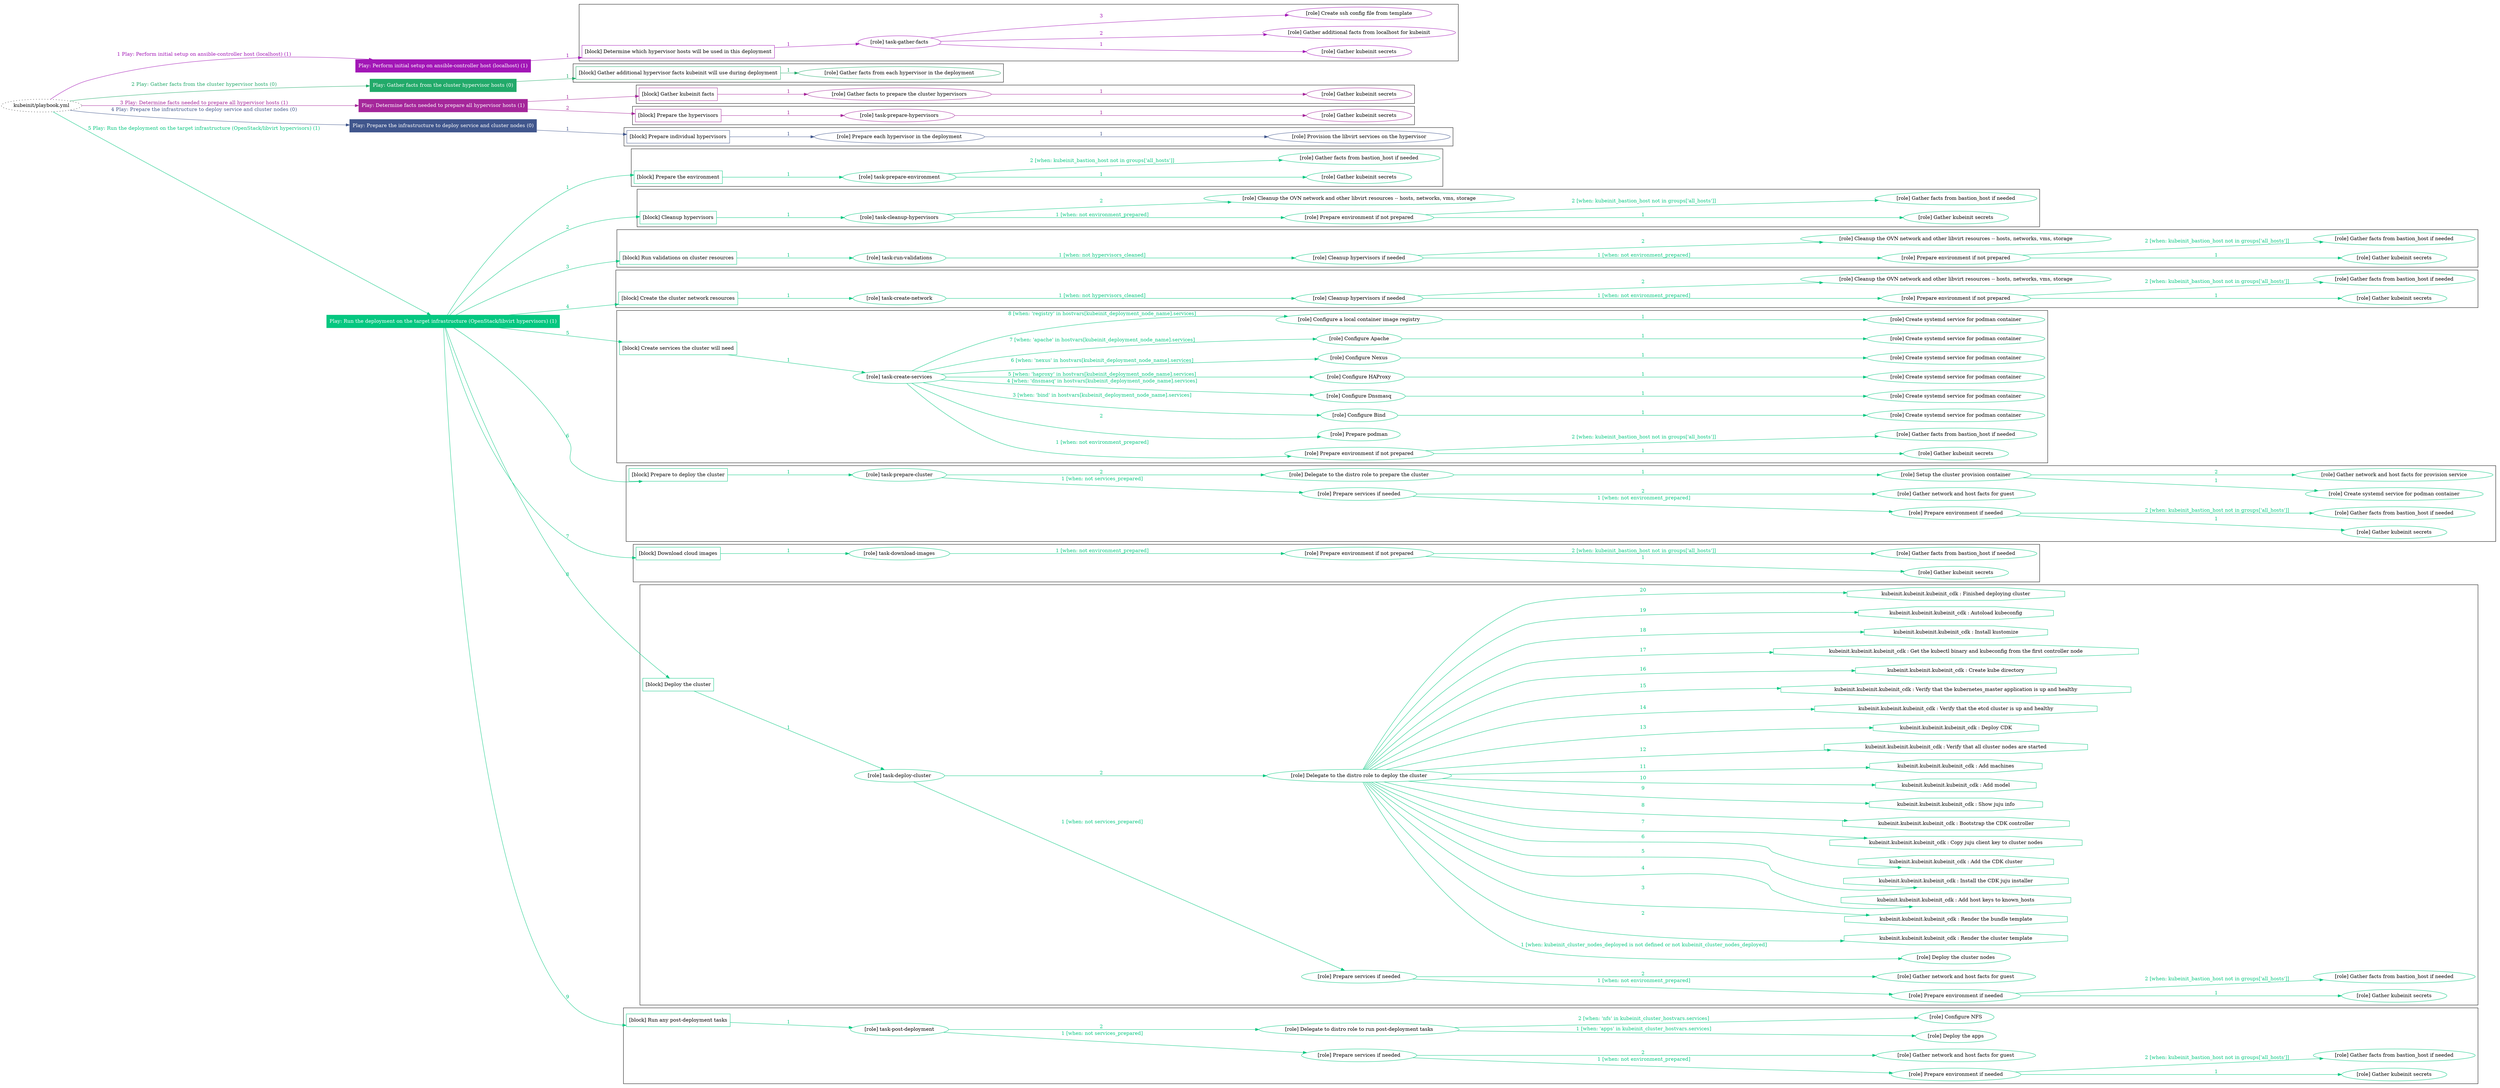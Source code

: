digraph {
	graph [concentrate=true ordering=in rankdir=LR ratio=fill]
	edge [esep=5 sep=10]
	"kubeinit/playbook.yml" [URL="/home/runner/work/kubeinit/kubeinit/kubeinit/playbook.yml" id=playbook_6422a309 style=dotted]
	"kubeinit/playbook.yml" -> play_a4734c89 [label="1 Play: Perform initial setup on ansible-controller host (localhost) (1)" color="#a216b6" fontcolor="#a216b6" id=edge_play_a4734c89 labeltooltip="1 Play: Perform initial setup on ansible-controller host (localhost) (1)" tooltip="1 Play: Perform initial setup on ansible-controller host (localhost) (1)"]
	subgraph "Play: Perform initial setup on ansible-controller host (localhost) (1)" {
		play_a4734c89 [label="Play: Perform initial setup on ansible-controller host (localhost) (1)" URL="/home/runner/work/kubeinit/kubeinit/kubeinit/playbook.yml" color="#a216b6" fontcolor="#ffffff" id=play_a4734c89 shape=box style=filled tooltip=localhost]
		play_a4734c89 -> block_a568eb43 [label=1 color="#a216b6" fontcolor="#a216b6" id=edge_block_a568eb43 labeltooltip=1 tooltip=1]
		subgraph cluster_block_a568eb43 {
			block_a568eb43 [label="[block] Determine which hypervisor hosts will be used in this deployment" URL="/home/runner/work/kubeinit/kubeinit/kubeinit/playbook.yml" color="#a216b6" id=block_a568eb43 labeltooltip="Determine which hypervisor hosts will be used in this deployment" shape=box tooltip="Determine which hypervisor hosts will be used in this deployment"]
			block_a568eb43 -> role_19b890b2 [label="1 " color="#a216b6" fontcolor="#a216b6" id=edge_role_19b890b2 labeltooltip="1 " tooltip="1 "]
			subgraph "task-gather-facts" {
				role_19b890b2 [label="[role] task-gather-facts" URL="/home/runner/work/kubeinit/kubeinit/kubeinit/playbook.yml" color="#a216b6" id=role_19b890b2 tooltip="task-gather-facts"]
				role_19b890b2 -> role_66abc475 [label="1 " color="#a216b6" fontcolor="#a216b6" id=edge_role_66abc475 labeltooltip="1 " tooltip="1 "]
				subgraph "Gather kubeinit secrets" {
					role_66abc475 [label="[role] Gather kubeinit secrets" URL="/home/runner/.ansible/collections/ansible_collections/kubeinit/kubeinit/roles/kubeinit_prepare/tasks/build_hypervisors_group.yml" color="#a216b6" id=role_66abc475 tooltip="Gather kubeinit secrets"]
				}
				role_19b890b2 -> role_34a5ba5a [label="2 " color="#a216b6" fontcolor="#a216b6" id=edge_role_34a5ba5a labeltooltip="2 " tooltip="2 "]
				subgraph "Gather additional facts from localhost for kubeinit" {
					role_34a5ba5a [label="[role] Gather additional facts from localhost for kubeinit" URL="/home/runner/.ansible/collections/ansible_collections/kubeinit/kubeinit/roles/kubeinit_prepare/tasks/build_hypervisors_group.yml" color="#a216b6" id=role_34a5ba5a tooltip="Gather additional facts from localhost for kubeinit"]
				}
				role_19b890b2 -> role_ece59032 [label="3 " color="#a216b6" fontcolor="#a216b6" id=edge_role_ece59032 labeltooltip="3 " tooltip="3 "]
				subgraph "Create ssh config file from template" {
					role_ece59032 [label="[role] Create ssh config file from template" URL="/home/runner/.ansible/collections/ansible_collections/kubeinit/kubeinit/roles/kubeinit_prepare/tasks/build_hypervisors_group.yml" color="#a216b6" id=role_ece59032 tooltip="Create ssh config file from template"]
				}
			}
		}
	}
	"kubeinit/playbook.yml" -> play_4deb93f6 [label="2 Play: Gather facts from the cluster hypervisor hosts (0)" color="#22aa6a" fontcolor="#22aa6a" id=edge_play_4deb93f6 labeltooltip="2 Play: Gather facts from the cluster hypervisor hosts (0)" tooltip="2 Play: Gather facts from the cluster hypervisor hosts (0)"]
	subgraph "Play: Gather facts from the cluster hypervisor hosts (0)" {
		play_4deb93f6 [label="Play: Gather facts from the cluster hypervisor hosts (0)" URL="/home/runner/work/kubeinit/kubeinit/kubeinit/playbook.yml" color="#22aa6a" fontcolor="#ffffff" id=play_4deb93f6 shape=box style=filled tooltip="Play: Gather facts from the cluster hypervisor hosts (0)"]
		play_4deb93f6 -> block_c2c1c9fe [label=1 color="#22aa6a" fontcolor="#22aa6a" id=edge_block_c2c1c9fe labeltooltip=1 tooltip=1]
		subgraph cluster_block_c2c1c9fe {
			block_c2c1c9fe [label="[block] Gather additional hypervisor facts kubeinit will use during deployment" URL="/home/runner/work/kubeinit/kubeinit/kubeinit/playbook.yml" color="#22aa6a" id=block_c2c1c9fe labeltooltip="Gather additional hypervisor facts kubeinit will use during deployment" shape=box tooltip="Gather additional hypervisor facts kubeinit will use during deployment"]
			block_c2c1c9fe -> role_921affae [label="1 " color="#22aa6a" fontcolor="#22aa6a" id=edge_role_921affae labeltooltip="1 " tooltip="1 "]
			subgraph "Gather facts from each hypervisor in the deployment" {
				role_921affae [label="[role] Gather facts from each hypervisor in the deployment" URL="/home/runner/work/kubeinit/kubeinit/kubeinit/playbook.yml" color="#22aa6a" id=role_921affae tooltip="Gather facts from each hypervisor in the deployment"]
			}
		}
	}
	"kubeinit/playbook.yml" -> play_55e03359 [label="3 Play: Determine facts needed to prepare all hypervisor hosts (1)" color="#a5279a" fontcolor="#a5279a" id=edge_play_55e03359 labeltooltip="3 Play: Determine facts needed to prepare all hypervisor hosts (1)" tooltip="3 Play: Determine facts needed to prepare all hypervisor hosts (1)"]
	subgraph "Play: Determine facts needed to prepare all hypervisor hosts (1)" {
		play_55e03359 [label="Play: Determine facts needed to prepare all hypervisor hosts (1)" URL="/home/runner/work/kubeinit/kubeinit/kubeinit/playbook.yml" color="#a5279a" fontcolor="#ffffff" id=play_55e03359 shape=box style=filled tooltip=localhost]
		play_55e03359 -> block_1b0beaa9 [label=1 color="#a5279a" fontcolor="#a5279a" id=edge_block_1b0beaa9 labeltooltip=1 tooltip=1]
		subgraph cluster_block_1b0beaa9 {
			block_1b0beaa9 [label="[block] Gather kubeinit facts" URL="/home/runner/work/kubeinit/kubeinit/kubeinit/playbook.yml" color="#a5279a" id=block_1b0beaa9 labeltooltip="Gather kubeinit facts" shape=box tooltip="Gather kubeinit facts"]
			block_1b0beaa9 -> role_83112e90 [label="1 " color="#a5279a" fontcolor="#a5279a" id=edge_role_83112e90 labeltooltip="1 " tooltip="1 "]
			subgraph "Gather facts to prepare the cluster hypervisors" {
				role_83112e90 [label="[role] Gather facts to prepare the cluster hypervisors" URL="/home/runner/work/kubeinit/kubeinit/kubeinit/playbook.yml" color="#a5279a" id=role_83112e90 tooltip="Gather facts to prepare the cluster hypervisors"]
				role_83112e90 -> role_fa28913f [label="1 " color="#a5279a" fontcolor="#a5279a" id=edge_role_fa28913f labeltooltip="1 " tooltip="1 "]
				subgraph "Gather kubeinit secrets" {
					role_fa28913f [label="[role] Gather kubeinit secrets" URL="/home/runner/.ansible/collections/ansible_collections/kubeinit/kubeinit/roles/kubeinit_prepare/tasks/gather_kubeinit_facts.yml" color="#a5279a" id=role_fa28913f tooltip="Gather kubeinit secrets"]
				}
			}
		}
		play_55e03359 -> block_6f5b6375 [label=2 color="#a5279a" fontcolor="#a5279a" id=edge_block_6f5b6375 labeltooltip=2 tooltip=2]
		subgraph cluster_block_6f5b6375 {
			block_6f5b6375 [label="[block] Prepare the hypervisors" URL="/home/runner/work/kubeinit/kubeinit/kubeinit/playbook.yml" color="#a5279a" id=block_6f5b6375 labeltooltip="Prepare the hypervisors" shape=box tooltip="Prepare the hypervisors"]
			block_6f5b6375 -> role_4fb2f764 [label="1 " color="#a5279a" fontcolor="#a5279a" id=edge_role_4fb2f764 labeltooltip="1 " tooltip="1 "]
			subgraph "task-prepare-hypervisors" {
				role_4fb2f764 [label="[role] task-prepare-hypervisors" URL="/home/runner/work/kubeinit/kubeinit/kubeinit/playbook.yml" color="#a5279a" id=role_4fb2f764 tooltip="task-prepare-hypervisors"]
				role_4fb2f764 -> role_39064d6c [label="1 " color="#a5279a" fontcolor="#a5279a" id=edge_role_39064d6c labeltooltip="1 " tooltip="1 "]
				subgraph "Gather kubeinit secrets" {
					role_39064d6c [label="[role] Gather kubeinit secrets" URL="/home/runner/.ansible/collections/ansible_collections/kubeinit/kubeinit/roles/kubeinit_prepare/tasks/gather_kubeinit_facts.yml" color="#a5279a" id=role_39064d6c tooltip="Gather kubeinit secrets"]
				}
			}
		}
	}
	"kubeinit/playbook.yml" -> play_9b4dc1b6 [label="4 Play: Prepare the infrastructure to deploy service and cluster nodes (0)" color="#40568c" fontcolor="#40568c" id=edge_play_9b4dc1b6 labeltooltip="4 Play: Prepare the infrastructure to deploy service and cluster nodes (0)" tooltip="4 Play: Prepare the infrastructure to deploy service and cluster nodes (0)"]
	subgraph "Play: Prepare the infrastructure to deploy service and cluster nodes (0)" {
		play_9b4dc1b6 [label="Play: Prepare the infrastructure to deploy service and cluster nodes (0)" URL="/home/runner/work/kubeinit/kubeinit/kubeinit/playbook.yml" color="#40568c" fontcolor="#ffffff" id=play_9b4dc1b6 shape=box style=filled tooltip="Play: Prepare the infrastructure to deploy service and cluster nodes (0)"]
		play_9b4dc1b6 -> block_79ad442b [label=1 color="#40568c" fontcolor="#40568c" id=edge_block_79ad442b labeltooltip=1 tooltip=1]
		subgraph cluster_block_79ad442b {
			block_79ad442b [label="[block] Prepare individual hypervisors" URL="/home/runner/work/kubeinit/kubeinit/kubeinit/playbook.yml" color="#40568c" id=block_79ad442b labeltooltip="Prepare individual hypervisors" shape=box tooltip="Prepare individual hypervisors"]
			block_79ad442b -> role_9b35a2fd [label="1 " color="#40568c" fontcolor="#40568c" id=edge_role_9b35a2fd labeltooltip="1 " tooltip="1 "]
			subgraph "Prepare each hypervisor in the deployment" {
				role_9b35a2fd [label="[role] Prepare each hypervisor in the deployment" URL="/home/runner/work/kubeinit/kubeinit/kubeinit/playbook.yml" color="#40568c" id=role_9b35a2fd tooltip="Prepare each hypervisor in the deployment"]
				role_9b35a2fd -> role_45e2b2ec [label="1 " color="#40568c" fontcolor="#40568c" id=edge_role_45e2b2ec labeltooltip="1 " tooltip="1 "]
				subgraph "Provision the libvirt services on the hypervisor" {
					role_45e2b2ec [label="[role] Provision the libvirt services on the hypervisor" URL="/home/runner/.ansible/collections/ansible_collections/kubeinit/kubeinit/roles/kubeinit_prepare/tasks/prepare_hypervisor.yml" color="#40568c" id=role_45e2b2ec tooltip="Provision the libvirt services on the hypervisor"]
				}
			}
		}
	}
	"kubeinit/playbook.yml" -> play_c9e02c96 [label="5 Play: Run the deployment on the target infrastructure (OpenStack/libvirt hypervisors) (1)" color="#05c780" fontcolor="#05c780" id=edge_play_c9e02c96 labeltooltip="5 Play: Run the deployment on the target infrastructure (OpenStack/libvirt hypervisors) (1)" tooltip="5 Play: Run the deployment on the target infrastructure (OpenStack/libvirt hypervisors) (1)"]
	subgraph "Play: Run the deployment on the target infrastructure (OpenStack/libvirt hypervisors) (1)" {
		play_c9e02c96 [label="Play: Run the deployment on the target infrastructure (OpenStack/libvirt hypervisors) (1)" URL="/home/runner/work/kubeinit/kubeinit/kubeinit/playbook.yml" color="#05c780" fontcolor="#ffffff" id=play_c9e02c96 shape=box style=filled tooltip=localhost]
		play_c9e02c96 -> block_5a2edc7f [label=1 color="#05c780" fontcolor="#05c780" id=edge_block_5a2edc7f labeltooltip=1 tooltip=1]
		subgraph cluster_block_5a2edc7f {
			block_5a2edc7f [label="[block] Prepare the environment" URL="/home/runner/work/kubeinit/kubeinit/kubeinit/playbook.yml" color="#05c780" id=block_5a2edc7f labeltooltip="Prepare the environment" shape=box tooltip="Prepare the environment"]
			block_5a2edc7f -> role_27bae2f3 [label="1 " color="#05c780" fontcolor="#05c780" id=edge_role_27bae2f3 labeltooltip="1 " tooltip="1 "]
			subgraph "task-prepare-environment" {
				role_27bae2f3 [label="[role] task-prepare-environment" URL="/home/runner/work/kubeinit/kubeinit/kubeinit/playbook.yml" color="#05c780" id=role_27bae2f3 tooltip="task-prepare-environment"]
				role_27bae2f3 -> role_45494c35 [label="1 " color="#05c780" fontcolor="#05c780" id=edge_role_45494c35 labeltooltip="1 " tooltip="1 "]
				subgraph "Gather kubeinit secrets" {
					role_45494c35 [label="[role] Gather kubeinit secrets" URL="/home/runner/.ansible/collections/ansible_collections/kubeinit/kubeinit/roles/kubeinit_prepare/tasks/gather_kubeinit_facts.yml" color="#05c780" id=role_45494c35 tooltip="Gather kubeinit secrets"]
				}
				role_27bae2f3 -> role_b6c950c9 [label="2 [when: kubeinit_bastion_host not in groups['all_hosts']]" color="#05c780" fontcolor="#05c780" id=edge_role_b6c950c9 labeltooltip="2 [when: kubeinit_bastion_host not in groups['all_hosts']]" tooltip="2 [when: kubeinit_bastion_host not in groups['all_hosts']]"]
				subgraph "Gather facts from bastion_host if needed" {
					role_b6c950c9 [label="[role] Gather facts from bastion_host if needed" URL="/home/runner/.ansible/collections/ansible_collections/kubeinit/kubeinit/roles/kubeinit_prepare/tasks/main.yml" color="#05c780" id=role_b6c950c9 tooltip="Gather facts from bastion_host if needed"]
				}
			}
		}
		play_c9e02c96 -> block_28a598de [label=2 color="#05c780" fontcolor="#05c780" id=edge_block_28a598de labeltooltip=2 tooltip=2]
		subgraph cluster_block_28a598de {
			block_28a598de [label="[block] Cleanup hypervisors" URL="/home/runner/work/kubeinit/kubeinit/kubeinit/playbook.yml" color="#05c780" id=block_28a598de labeltooltip="Cleanup hypervisors" shape=box tooltip="Cleanup hypervisors"]
			block_28a598de -> role_2ea2a59f [label="1 " color="#05c780" fontcolor="#05c780" id=edge_role_2ea2a59f labeltooltip="1 " tooltip="1 "]
			subgraph "task-cleanup-hypervisors" {
				role_2ea2a59f [label="[role] task-cleanup-hypervisors" URL="/home/runner/work/kubeinit/kubeinit/kubeinit/playbook.yml" color="#05c780" id=role_2ea2a59f tooltip="task-cleanup-hypervisors"]
				role_2ea2a59f -> role_587367bf [label="1 [when: not environment_prepared]" color="#05c780" fontcolor="#05c780" id=edge_role_587367bf labeltooltip="1 [when: not environment_prepared]" tooltip="1 [when: not environment_prepared]"]
				subgraph "Prepare environment if not prepared" {
					role_587367bf [label="[role] Prepare environment if not prepared" URL="/home/runner/.ansible/collections/ansible_collections/kubeinit/kubeinit/roles/kubeinit_libvirt/tasks/cleanup_hypervisors.yml" color="#05c780" id=role_587367bf tooltip="Prepare environment if not prepared"]
					role_587367bf -> role_84d88a67 [label="1 " color="#05c780" fontcolor="#05c780" id=edge_role_84d88a67 labeltooltip="1 " tooltip="1 "]
					subgraph "Gather kubeinit secrets" {
						role_84d88a67 [label="[role] Gather kubeinit secrets" URL="/home/runner/.ansible/collections/ansible_collections/kubeinit/kubeinit/roles/kubeinit_prepare/tasks/gather_kubeinit_facts.yml" color="#05c780" id=role_84d88a67 tooltip="Gather kubeinit secrets"]
					}
					role_587367bf -> role_ef99c1d9 [label="2 [when: kubeinit_bastion_host not in groups['all_hosts']]" color="#05c780" fontcolor="#05c780" id=edge_role_ef99c1d9 labeltooltip="2 [when: kubeinit_bastion_host not in groups['all_hosts']]" tooltip="2 [when: kubeinit_bastion_host not in groups['all_hosts']]"]
					subgraph "Gather facts from bastion_host if needed" {
						role_ef99c1d9 [label="[role] Gather facts from bastion_host if needed" URL="/home/runner/.ansible/collections/ansible_collections/kubeinit/kubeinit/roles/kubeinit_prepare/tasks/main.yml" color="#05c780" id=role_ef99c1d9 tooltip="Gather facts from bastion_host if needed"]
					}
				}
				role_2ea2a59f -> role_4ef9bc31 [label="2 " color="#05c780" fontcolor="#05c780" id=edge_role_4ef9bc31 labeltooltip="2 " tooltip="2 "]
				subgraph "Cleanup the OVN network and other libvirt resources -- hosts, networks, vms, storage" {
					role_4ef9bc31 [label="[role] Cleanup the OVN network and other libvirt resources -- hosts, networks, vms, storage" URL="/home/runner/.ansible/collections/ansible_collections/kubeinit/kubeinit/roles/kubeinit_libvirt/tasks/cleanup_hypervisors.yml" color="#05c780" id=role_4ef9bc31 tooltip="Cleanup the OVN network and other libvirt resources -- hosts, networks, vms, storage"]
				}
			}
		}
		play_c9e02c96 -> block_56bb3372 [label=3 color="#05c780" fontcolor="#05c780" id=edge_block_56bb3372 labeltooltip=3 tooltip=3]
		subgraph cluster_block_56bb3372 {
			block_56bb3372 [label="[block] Run validations on cluster resources" URL="/home/runner/work/kubeinit/kubeinit/kubeinit/playbook.yml" color="#05c780" id=block_56bb3372 labeltooltip="Run validations on cluster resources" shape=box tooltip="Run validations on cluster resources"]
			block_56bb3372 -> role_6c1163dd [label="1 " color="#05c780" fontcolor="#05c780" id=edge_role_6c1163dd labeltooltip="1 " tooltip="1 "]
			subgraph "task-run-validations" {
				role_6c1163dd [label="[role] task-run-validations" URL="/home/runner/work/kubeinit/kubeinit/kubeinit/playbook.yml" color="#05c780" id=role_6c1163dd tooltip="task-run-validations"]
				role_6c1163dd -> role_69e55835 [label="1 [when: not hypervisors_cleaned]" color="#05c780" fontcolor="#05c780" id=edge_role_69e55835 labeltooltip="1 [when: not hypervisors_cleaned]" tooltip="1 [when: not hypervisors_cleaned]"]
				subgraph "Cleanup hypervisors if needed" {
					role_69e55835 [label="[role] Cleanup hypervisors if needed" URL="/home/runner/.ansible/collections/ansible_collections/kubeinit/kubeinit/roles/kubeinit_validations/tasks/main.yml" color="#05c780" id=role_69e55835 tooltip="Cleanup hypervisors if needed"]
					role_69e55835 -> role_b0cb66ed [label="1 [when: not environment_prepared]" color="#05c780" fontcolor="#05c780" id=edge_role_b0cb66ed labeltooltip="1 [when: not environment_prepared]" tooltip="1 [when: not environment_prepared]"]
					subgraph "Prepare environment if not prepared" {
						role_b0cb66ed [label="[role] Prepare environment if not prepared" URL="/home/runner/.ansible/collections/ansible_collections/kubeinit/kubeinit/roles/kubeinit_libvirt/tasks/cleanup_hypervisors.yml" color="#05c780" id=role_b0cb66ed tooltip="Prepare environment if not prepared"]
						role_b0cb66ed -> role_b032eb16 [label="1 " color="#05c780" fontcolor="#05c780" id=edge_role_b032eb16 labeltooltip="1 " tooltip="1 "]
						subgraph "Gather kubeinit secrets" {
							role_b032eb16 [label="[role] Gather kubeinit secrets" URL="/home/runner/.ansible/collections/ansible_collections/kubeinit/kubeinit/roles/kubeinit_prepare/tasks/gather_kubeinit_facts.yml" color="#05c780" id=role_b032eb16 tooltip="Gather kubeinit secrets"]
						}
						role_b0cb66ed -> role_5c7c0233 [label="2 [when: kubeinit_bastion_host not in groups['all_hosts']]" color="#05c780" fontcolor="#05c780" id=edge_role_5c7c0233 labeltooltip="2 [when: kubeinit_bastion_host not in groups['all_hosts']]" tooltip="2 [when: kubeinit_bastion_host not in groups['all_hosts']]"]
						subgraph "Gather facts from bastion_host if needed" {
							role_5c7c0233 [label="[role] Gather facts from bastion_host if needed" URL="/home/runner/.ansible/collections/ansible_collections/kubeinit/kubeinit/roles/kubeinit_prepare/tasks/main.yml" color="#05c780" id=role_5c7c0233 tooltip="Gather facts from bastion_host if needed"]
						}
					}
					role_69e55835 -> role_3c0ad40a [label="2 " color="#05c780" fontcolor="#05c780" id=edge_role_3c0ad40a labeltooltip="2 " tooltip="2 "]
					subgraph "Cleanup the OVN network and other libvirt resources -- hosts, networks, vms, storage" {
						role_3c0ad40a [label="[role] Cleanup the OVN network and other libvirt resources -- hosts, networks, vms, storage" URL="/home/runner/.ansible/collections/ansible_collections/kubeinit/kubeinit/roles/kubeinit_libvirt/tasks/cleanup_hypervisors.yml" color="#05c780" id=role_3c0ad40a tooltip="Cleanup the OVN network and other libvirt resources -- hosts, networks, vms, storage"]
					}
				}
			}
		}
		play_c9e02c96 -> block_e5499ee9 [label=4 color="#05c780" fontcolor="#05c780" id=edge_block_e5499ee9 labeltooltip=4 tooltip=4]
		subgraph cluster_block_e5499ee9 {
			block_e5499ee9 [label="[block] Create the cluster network resources" URL="/home/runner/work/kubeinit/kubeinit/kubeinit/playbook.yml" color="#05c780" id=block_e5499ee9 labeltooltip="Create the cluster network resources" shape=box tooltip="Create the cluster network resources"]
			block_e5499ee9 -> role_82e1b42d [label="1 " color="#05c780" fontcolor="#05c780" id=edge_role_82e1b42d labeltooltip="1 " tooltip="1 "]
			subgraph "task-create-network" {
				role_82e1b42d [label="[role] task-create-network" URL="/home/runner/work/kubeinit/kubeinit/kubeinit/playbook.yml" color="#05c780" id=role_82e1b42d tooltip="task-create-network"]
				role_82e1b42d -> role_b8254e28 [label="1 [when: not hypervisors_cleaned]" color="#05c780" fontcolor="#05c780" id=edge_role_b8254e28 labeltooltip="1 [when: not hypervisors_cleaned]" tooltip="1 [when: not hypervisors_cleaned]"]
				subgraph "Cleanup hypervisors if needed" {
					role_b8254e28 [label="[role] Cleanup hypervisors if needed" URL="/home/runner/.ansible/collections/ansible_collections/kubeinit/kubeinit/roles/kubeinit_libvirt/tasks/create_network.yml" color="#05c780" id=role_b8254e28 tooltip="Cleanup hypervisors if needed"]
					role_b8254e28 -> role_59e30b21 [label="1 [when: not environment_prepared]" color="#05c780" fontcolor="#05c780" id=edge_role_59e30b21 labeltooltip="1 [when: not environment_prepared]" tooltip="1 [when: not environment_prepared]"]
					subgraph "Prepare environment if not prepared" {
						role_59e30b21 [label="[role] Prepare environment if not prepared" URL="/home/runner/.ansible/collections/ansible_collections/kubeinit/kubeinit/roles/kubeinit_libvirt/tasks/cleanup_hypervisors.yml" color="#05c780" id=role_59e30b21 tooltip="Prepare environment if not prepared"]
						role_59e30b21 -> role_f1c7fd03 [label="1 " color="#05c780" fontcolor="#05c780" id=edge_role_f1c7fd03 labeltooltip="1 " tooltip="1 "]
						subgraph "Gather kubeinit secrets" {
							role_f1c7fd03 [label="[role] Gather kubeinit secrets" URL="/home/runner/.ansible/collections/ansible_collections/kubeinit/kubeinit/roles/kubeinit_prepare/tasks/gather_kubeinit_facts.yml" color="#05c780" id=role_f1c7fd03 tooltip="Gather kubeinit secrets"]
						}
						role_59e30b21 -> role_89c35733 [label="2 [when: kubeinit_bastion_host not in groups['all_hosts']]" color="#05c780" fontcolor="#05c780" id=edge_role_89c35733 labeltooltip="2 [when: kubeinit_bastion_host not in groups['all_hosts']]" tooltip="2 [when: kubeinit_bastion_host not in groups['all_hosts']]"]
						subgraph "Gather facts from bastion_host if needed" {
							role_89c35733 [label="[role] Gather facts from bastion_host if needed" URL="/home/runner/.ansible/collections/ansible_collections/kubeinit/kubeinit/roles/kubeinit_prepare/tasks/main.yml" color="#05c780" id=role_89c35733 tooltip="Gather facts from bastion_host if needed"]
						}
					}
					role_b8254e28 -> role_39ca92b6 [label="2 " color="#05c780" fontcolor="#05c780" id=edge_role_39ca92b6 labeltooltip="2 " tooltip="2 "]
					subgraph "Cleanup the OVN network and other libvirt resources -- hosts, networks, vms, storage" {
						role_39ca92b6 [label="[role] Cleanup the OVN network and other libvirt resources -- hosts, networks, vms, storage" URL="/home/runner/.ansible/collections/ansible_collections/kubeinit/kubeinit/roles/kubeinit_libvirt/tasks/cleanup_hypervisors.yml" color="#05c780" id=role_39ca92b6 tooltip="Cleanup the OVN network and other libvirt resources -- hosts, networks, vms, storage"]
					}
				}
			}
		}
		play_c9e02c96 -> block_2bbfb62e [label=5 color="#05c780" fontcolor="#05c780" id=edge_block_2bbfb62e labeltooltip=5 tooltip=5]
		subgraph cluster_block_2bbfb62e {
			block_2bbfb62e [label="[block] Create services the cluster will need" URL="/home/runner/work/kubeinit/kubeinit/kubeinit/playbook.yml" color="#05c780" id=block_2bbfb62e labeltooltip="Create services the cluster will need" shape=box tooltip="Create services the cluster will need"]
			block_2bbfb62e -> role_3af511b6 [label="1 " color="#05c780" fontcolor="#05c780" id=edge_role_3af511b6 labeltooltip="1 " tooltip="1 "]
			subgraph "task-create-services" {
				role_3af511b6 [label="[role] task-create-services" URL="/home/runner/work/kubeinit/kubeinit/kubeinit/playbook.yml" color="#05c780" id=role_3af511b6 tooltip="task-create-services"]
				role_3af511b6 -> role_bd2f8630 [label="1 [when: not environment_prepared]" color="#05c780" fontcolor="#05c780" id=edge_role_bd2f8630 labeltooltip="1 [when: not environment_prepared]" tooltip="1 [when: not environment_prepared]"]
				subgraph "Prepare environment if not prepared" {
					role_bd2f8630 [label="[role] Prepare environment if not prepared" URL="/home/runner/.ansible/collections/ansible_collections/kubeinit/kubeinit/roles/kubeinit_services/tasks/main.yml" color="#05c780" id=role_bd2f8630 tooltip="Prepare environment if not prepared"]
					role_bd2f8630 -> role_e52eec3c [label="1 " color="#05c780" fontcolor="#05c780" id=edge_role_e52eec3c labeltooltip="1 " tooltip="1 "]
					subgraph "Gather kubeinit secrets" {
						role_e52eec3c [label="[role] Gather kubeinit secrets" URL="/home/runner/.ansible/collections/ansible_collections/kubeinit/kubeinit/roles/kubeinit_prepare/tasks/gather_kubeinit_facts.yml" color="#05c780" id=role_e52eec3c tooltip="Gather kubeinit secrets"]
					}
					role_bd2f8630 -> role_846a55ce [label="2 [when: kubeinit_bastion_host not in groups['all_hosts']]" color="#05c780" fontcolor="#05c780" id=edge_role_846a55ce labeltooltip="2 [when: kubeinit_bastion_host not in groups['all_hosts']]" tooltip="2 [when: kubeinit_bastion_host not in groups['all_hosts']]"]
					subgraph "Gather facts from bastion_host if needed" {
						role_846a55ce [label="[role] Gather facts from bastion_host if needed" URL="/home/runner/.ansible/collections/ansible_collections/kubeinit/kubeinit/roles/kubeinit_prepare/tasks/main.yml" color="#05c780" id=role_846a55ce tooltip="Gather facts from bastion_host if needed"]
					}
				}
				role_3af511b6 -> role_009d37f4 [label="2 " color="#05c780" fontcolor="#05c780" id=edge_role_009d37f4 labeltooltip="2 " tooltip="2 "]
				subgraph "Prepare podman" {
					role_009d37f4 [label="[role] Prepare podman" URL="/home/runner/.ansible/collections/ansible_collections/kubeinit/kubeinit/roles/kubeinit_services/tasks/00_create_service_pod.yml" color="#05c780" id=role_009d37f4 tooltip="Prepare podman"]
				}
				role_3af511b6 -> role_e21d537f [label="3 [when: 'bind' in hostvars[kubeinit_deployment_node_name].services]" color="#05c780" fontcolor="#05c780" id=edge_role_e21d537f labeltooltip="3 [when: 'bind' in hostvars[kubeinit_deployment_node_name].services]" tooltip="3 [when: 'bind' in hostvars[kubeinit_deployment_node_name].services]"]
				subgraph "Configure Bind" {
					role_e21d537f [label="[role] Configure Bind" URL="/home/runner/.ansible/collections/ansible_collections/kubeinit/kubeinit/roles/kubeinit_services/tasks/start_services_containers.yml" color="#05c780" id=role_e21d537f tooltip="Configure Bind"]
					role_e21d537f -> role_7561c8bb [label="1 " color="#05c780" fontcolor="#05c780" id=edge_role_7561c8bb labeltooltip="1 " tooltip="1 "]
					subgraph "Create systemd service for podman container" {
						role_7561c8bb [label="[role] Create systemd service for podman container" URL="/home/runner/.ansible/collections/ansible_collections/kubeinit/kubeinit/roles/kubeinit_bind/tasks/main.yml" color="#05c780" id=role_7561c8bb tooltip="Create systemd service for podman container"]
					}
				}
				role_3af511b6 -> role_c1f6bace [label="4 [when: 'dnsmasq' in hostvars[kubeinit_deployment_node_name].services]" color="#05c780" fontcolor="#05c780" id=edge_role_c1f6bace labeltooltip="4 [when: 'dnsmasq' in hostvars[kubeinit_deployment_node_name].services]" tooltip="4 [when: 'dnsmasq' in hostvars[kubeinit_deployment_node_name].services]"]
				subgraph "Configure Dnsmasq" {
					role_c1f6bace [label="[role] Configure Dnsmasq" URL="/home/runner/.ansible/collections/ansible_collections/kubeinit/kubeinit/roles/kubeinit_services/tasks/start_services_containers.yml" color="#05c780" id=role_c1f6bace tooltip="Configure Dnsmasq"]
					role_c1f6bace -> role_4c10e28f [label="1 " color="#05c780" fontcolor="#05c780" id=edge_role_4c10e28f labeltooltip="1 " tooltip="1 "]
					subgraph "Create systemd service for podman container" {
						role_4c10e28f [label="[role] Create systemd service for podman container" URL="/home/runner/.ansible/collections/ansible_collections/kubeinit/kubeinit/roles/kubeinit_dnsmasq/tasks/main.yml" color="#05c780" id=role_4c10e28f tooltip="Create systemd service for podman container"]
					}
				}
				role_3af511b6 -> role_d50d78b8 [label="5 [when: 'haproxy' in hostvars[kubeinit_deployment_node_name].services]" color="#05c780" fontcolor="#05c780" id=edge_role_d50d78b8 labeltooltip="5 [when: 'haproxy' in hostvars[kubeinit_deployment_node_name].services]" tooltip="5 [when: 'haproxy' in hostvars[kubeinit_deployment_node_name].services]"]
				subgraph "Configure HAProxy" {
					role_d50d78b8 [label="[role] Configure HAProxy" URL="/home/runner/.ansible/collections/ansible_collections/kubeinit/kubeinit/roles/kubeinit_services/tasks/start_services_containers.yml" color="#05c780" id=role_d50d78b8 tooltip="Configure HAProxy"]
					role_d50d78b8 -> role_d50c47f9 [label="1 " color="#05c780" fontcolor="#05c780" id=edge_role_d50c47f9 labeltooltip="1 " tooltip="1 "]
					subgraph "Create systemd service for podman container" {
						role_d50c47f9 [label="[role] Create systemd service for podman container" URL="/home/runner/.ansible/collections/ansible_collections/kubeinit/kubeinit/roles/kubeinit_haproxy/tasks/main.yml" color="#05c780" id=role_d50c47f9 tooltip="Create systemd service for podman container"]
					}
				}
				role_3af511b6 -> role_379e7fc4 [label="6 [when: 'nexus' in hostvars[kubeinit_deployment_node_name].services]" color="#05c780" fontcolor="#05c780" id=edge_role_379e7fc4 labeltooltip="6 [when: 'nexus' in hostvars[kubeinit_deployment_node_name].services]" tooltip="6 [when: 'nexus' in hostvars[kubeinit_deployment_node_name].services]"]
				subgraph "Configure Nexus" {
					role_379e7fc4 [label="[role] Configure Nexus" URL="/home/runner/.ansible/collections/ansible_collections/kubeinit/kubeinit/roles/kubeinit_services/tasks/start_services_containers.yml" color="#05c780" id=role_379e7fc4 tooltip="Configure Nexus"]
					role_379e7fc4 -> role_e6f5bedc [label="1 " color="#05c780" fontcolor="#05c780" id=edge_role_e6f5bedc labeltooltip="1 " tooltip="1 "]
					subgraph "Create systemd service for podman container" {
						role_e6f5bedc [label="[role] Create systemd service for podman container" URL="/home/runner/.ansible/collections/ansible_collections/kubeinit/kubeinit/roles/kubeinit_nexus/tasks/main.yml" color="#05c780" id=role_e6f5bedc tooltip="Create systemd service for podman container"]
					}
				}
				role_3af511b6 -> role_d426c9f8 [label="7 [when: 'apache' in hostvars[kubeinit_deployment_node_name].services]" color="#05c780" fontcolor="#05c780" id=edge_role_d426c9f8 labeltooltip="7 [when: 'apache' in hostvars[kubeinit_deployment_node_name].services]" tooltip="7 [when: 'apache' in hostvars[kubeinit_deployment_node_name].services]"]
				subgraph "Configure Apache" {
					role_d426c9f8 [label="[role] Configure Apache" URL="/home/runner/.ansible/collections/ansible_collections/kubeinit/kubeinit/roles/kubeinit_services/tasks/start_services_containers.yml" color="#05c780" id=role_d426c9f8 tooltip="Configure Apache"]
					role_d426c9f8 -> role_fadc5fed [label="1 " color="#05c780" fontcolor="#05c780" id=edge_role_fadc5fed labeltooltip="1 " tooltip="1 "]
					subgraph "Create systemd service for podman container" {
						role_fadc5fed [label="[role] Create systemd service for podman container" URL="/home/runner/.ansible/collections/ansible_collections/kubeinit/kubeinit/roles/kubeinit_apache/tasks/main.yml" color="#05c780" id=role_fadc5fed tooltip="Create systemd service for podman container"]
					}
				}
				role_3af511b6 -> role_b0c461cd [label="8 [when: 'registry' in hostvars[kubeinit_deployment_node_name].services]" color="#05c780" fontcolor="#05c780" id=edge_role_b0c461cd labeltooltip="8 [when: 'registry' in hostvars[kubeinit_deployment_node_name].services]" tooltip="8 [when: 'registry' in hostvars[kubeinit_deployment_node_name].services]"]
				subgraph "Configure a local container image registry" {
					role_b0c461cd [label="[role] Configure a local container image registry" URL="/home/runner/.ansible/collections/ansible_collections/kubeinit/kubeinit/roles/kubeinit_services/tasks/start_services_containers.yml" color="#05c780" id=role_b0c461cd tooltip="Configure a local container image registry"]
					role_b0c461cd -> role_883f46da [label="1 " color="#05c780" fontcolor="#05c780" id=edge_role_883f46da labeltooltip="1 " tooltip="1 "]
					subgraph "Create systemd service for podman container" {
						role_883f46da [label="[role] Create systemd service for podman container" URL="/home/runner/.ansible/collections/ansible_collections/kubeinit/kubeinit/roles/kubeinit_registry/tasks/main.yml" color="#05c780" id=role_883f46da tooltip="Create systemd service for podman container"]
					}
				}
			}
		}
		play_c9e02c96 -> block_7b816cd3 [label=6 color="#05c780" fontcolor="#05c780" id=edge_block_7b816cd3 labeltooltip=6 tooltip=6]
		subgraph cluster_block_7b816cd3 {
			block_7b816cd3 [label="[block] Prepare to deploy the cluster" URL="/home/runner/work/kubeinit/kubeinit/kubeinit/playbook.yml" color="#05c780" id=block_7b816cd3 labeltooltip="Prepare to deploy the cluster" shape=box tooltip="Prepare to deploy the cluster"]
			block_7b816cd3 -> role_f3adb222 [label="1 " color="#05c780" fontcolor="#05c780" id=edge_role_f3adb222 labeltooltip="1 " tooltip="1 "]
			subgraph "task-prepare-cluster" {
				role_f3adb222 [label="[role] task-prepare-cluster" URL="/home/runner/work/kubeinit/kubeinit/kubeinit/playbook.yml" color="#05c780" id=role_f3adb222 tooltip="task-prepare-cluster"]
				role_f3adb222 -> role_e3c08526 [label="1 [when: not services_prepared]" color="#05c780" fontcolor="#05c780" id=edge_role_e3c08526 labeltooltip="1 [when: not services_prepared]" tooltip="1 [when: not services_prepared]"]
				subgraph "Prepare services if needed" {
					role_e3c08526 [label="[role] Prepare services if needed" URL="/home/runner/.ansible/collections/ansible_collections/kubeinit/kubeinit/roles/kubeinit_prepare/tasks/prepare_cluster.yml" color="#05c780" id=role_e3c08526 tooltip="Prepare services if needed"]
					role_e3c08526 -> role_718535fd [label="1 [when: not environment_prepared]" color="#05c780" fontcolor="#05c780" id=edge_role_718535fd labeltooltip="1 [when: not environment_prepared]" tooltip="1 [when: not environment_prepared]"]
					subgraph "Prepare environment if needed" {
						role_718535fd [label="[role] Prepare environment if needed" URL="/home/runner/.ansible/collections/ansible_collections/kubeinit/kubeinit/roles/kubeinit_services/tasks/prepare_services.yml" color="#05c780" id=role_718535fd tooltip="Prepare environment if needed"]
						role_718535fd -> role_ed270376 [label="1 " color="#05c780" fontcolor="#05c780" id=edge_role_ed270376 labeltooltip="1 " tooltip="1 "]
						subgraph "Gather kubeinit secrets" {
							role_ed270376 [label="[role] Gather kubeinit secrets" URL="/home/runner/.ansible/collections/ansible_collections/kubeinit/kubeinit/roles/kubeinit_prepare/tasks/gather_kubeinit_facts.yml" color="#05c780" id=role_ed270376 tooltip="Gather kubeinit secrets"]
						}
						role_718535fd -> role_e2091128 [label="2 [when: kubeinit_bastion_host not in groups['all_hosts']]" color="#05c780" fontcolor="#05c780" id=edge_role_e2091128 labeltooltip="2 [when: kubeinit_bastion_host not in groups['all_hosts']]" tooltip="2 [when: kubeinit_bastion_host not in groups['all_hosts']]"]
						subgraph "Gather facts from bastion_host if needed" {
							role_e2091128 [label="[role] Gather facts from bastion_host if needed" URL="/home/runner/.ansible/collections/ansible_collections/kubeinit/kubeinit/roles/kubeinit_prepare/tasks/main.yml" color="#05c780" id=role_e2091128 tooltip="Gather facts from bastion_host if needed"]
						}
					}
					role_e3c08526 -> role_0c7ff565 [label="2 " color="#05c780" fontcolor="#05c780" id=edge_role_0c7ff565 labeltooltip="2 " tooltip="2 "]
					subgraph "Gather network and host facts for guest" {
						role_0c7ff565 [label="[role] Gather network and host facts for guest" URL="/home/runner/.ansible/collections/ansible_collections/kubeinit/kubeinit/roles/kubeinit_services/tasks/prepare_services.yml" color="#05c780" id=role_0c7ff565 tooltip="Gather network and host facts for guest"]
					}
				}
				role_f3adb222 -> role_93bf838c [label="2 " color="#05c780" fontcolor="#05c780" id=edge_role_93bf838c labeltooltip="2 " tooltip="2 "]
				subgraph "Delegate to the distro role to prepare the cluster" {
					role_93bf838c [label="[role] Delegate to the distro role to prepare the cluster" URL="/home/runner/.ansible/collections/ansible_collections/kubeinit/kubeinit/roles/kubeinit_prepare/tasks/prepare_cluster.yml" color="#05c780" id=role_93bf838c tooltip="Delegate to the distro role to prepare the cluster"]
					role_93bf838c -> role_8cb6f63c [label="1 " color="#05c780" fontcolor="#05c780" id=edge_role_8cb6f63c labeltooltip="1 " tooltip="1 "]
					subgraph "Setup the cluster provision container" {
						role_8cb6f63c [label="[role] Setup the cluster provision container" URL="/home/runner/.ansible/collections/ansible_collections/kubeinit/kubeinit/roles/kubeinit_cdk/tasks/prepare_cluster.yml" color="#05c780" id=role_8cb6f63c tooltip="Setup the cluster provision container"]
						role_8cb6f63c -> role_8892513e [label="1 " color="#05c780" fontcolor="#05c780" id=edge_role_8892513e labeltooltip="1 " tooltip="1 "]
						subgraph "Create systemd service for podman container" {
							role_8892513e [label="[role] Create systemd service for podman container" URL="/home/runner/.ansible/collections/ansible_collections/kubeinit/kubeinit/roles/kubeinit_services/tasks/create_provision_container.yml" color="#05c780" id=role_8892513e tooltip="Create systemd service for podman container"]
						}
						role_8cb6f63c -> role_66f1ce7e [label="2 " color="#05c780" fontcolor="#05c780" id=edge_role_66f1ce7e labeltooltip="2 " tooltip="2 "]
						subgraph "Gather network and host facts for provision service" {
							role_66f1ce7e [label="[role] Gather network and host facts for provision service" URL="/home/runner/.ansible/collections/ansible_collections/kubeinit/kubeinit/roles/kubeinit_services/tasks/create_provision_container.yml" color="#05c780" id=role_66f1ce7e tooltip="Gather network and host facts for provision service"]
						}
					}
				}
			}
		}
		play_c9e02c96 -> block_e8ecb8db [label=7 color="#05c780" fontcolor="#05c780" id=edge_block_e8ecb8db labeltooltip=7 tooltip=7]
		subgraph cluster_block_e8ecb8db {
			block_e8ecb8db [label="[block] Download cloud images" URL="/home/runner/work/kubeinit/kubeinit/kubeinit/playbook.yml" color="#05c780" id=block_e8ecb8db labeltooltip="Download cloud images" shape=box tooltip="Download cloud images"]
			block_e8ecb8db -> role_731f10b1 [label="1 " color="#05c780" fontcolor="#05c780" id=edge_role_731f10b1 labeltooltip="1 " tooltip="1 "]
			subgraph "task-download-images" {
				role_731f10b1 [label="[role] task-download-images" URL="/home/runner/work/kubeinit/kubeinit/kubeinit/playbook.yml" color="#05c780" id=role_731f10b1 tooltip="task-download-images"]
				role_731f10b1 -> role_fb90b7f2 [label="1 [when: not environment_prepared]" color="#05c780" fontcolor="#05c780" id=edge_role_fb90b7f2 labeltooltip="1 [when: not environment_prepared]" tooltip="1 [when: not environment_prepared]"]
				subgraph "Prepare environment if not prepared" {
					role_fb90b7f2 [label="[role] Prepare environment if not prepared" URL="/home/runner/.ansible/collections/ansible_collections/kubeinit/kubeinit/roles/kubeinit_libvirt/tasks/download_cloud_images.yml" color="#05c780" id=role_fb90b7f2 tooltip="Prepare environment if not prepared"]
					role_fb90b7f2 -> role_5ced6b82 [label="1 " color="#05c780" fontcolor="#05c780" id=edge_role_5ced6b82 labeltooltip="1 " tooltip="1 "]
					subgraph "Gather kubeinit secrets" {
						role_5ced6b82 [label="[role] Gather kubeinit secrets" URL="/home/runner/.ansible/collections/ansible_collections/kubeinit/kubeinit/roles/kubeinit_prepare/tasks/gather_kubeinit_facts.yml" color="#05c780" id=role_5ced6b82 tooltip="Gather kubeinit secrets"]
					}
					role_fb90b7f2 -> role_9982e949 [label="2 [when: kubeinit_bastion_host not in groups['all_hosts']]" color="#05c780" fontcolor="#05c780" id=edge_role_9982e949 labeltooltip="2 [when: kubeinit_bastion_host not in groups['all_hosts']]" tooltip="2 [when: kubeinit_bastion_host not in groups['all_hosts']]"]
					subgraph "Gather facts from bastion_host if needed" {
						role_9982e949 [label="[role] Gather facts from bastion_host if needed" URL="/home/runner/.ansible/collections/ansible_collections/kubeinit/kubeinit/roles/kubeinit_prepare/tasks/main.yml" color="#05c780" id=role_9982e949 tooltip="Gather facts from bastion_host if needed"]
					}
				}
			}
		}
		play_c9e02c96 -> block_fa3a289e [label=8 color="#05c780" fontcolor="#05c780" id=edge_block_fa3a289e labeltooltip=8 tooltip=8]
		subgraph cluster_block_fa3a289e {
			block_fa3a289e [label="[block] Deploy the cluster" URL="/home/runner/work/kubeinit/kubeinit/kubeinit/playbook.yml" color="#05c780" id=block_fa3a289e labeltooltip="Deploy the cluster" shape=box tooltip="Deploy the cluster"]
			block_fa3a289e -> role_635847a9 [label="1 " color="#05c780" fontcolor="#05c780" id=edge_role_635847a9 labeltooltip="1 " tooltip="1 "]
			subgraph "task-deploy-cluster" {
				role_635847a9 [label="[role] task-deploy-cluster" URL="/home/runner/work/kubeinit/kubeinit/kubeinit/playbook.yml" color="#05c780" id=role_635847a9 tooltip="task-deploy-cluster"]
				role_635847a9 -> role_5b800c78 [label="1 [when: not services_prepared]" color="#05c780" fontcolor="#05c780" id=edge_role_5b800c78 labeltooltip="1 [when: not services_prepared]" tooltip="1 [when: not services_prepared]"]
				subgraph "Prepare services if needed" {
					role_5b800c78 [label="[role] Prepare services if needed" URL="/home/runner/.ansible/collections/ansible_collections/kubeinit/kubeinit/roles/kubeinit_prepare/tasks/deploy_cluster.yml" color="#05c780" id=role_5b800c78 tooltip="Prepare services if needed"]
					role_5b800c78 -> role_aa2de30a [label="1 [when: not environment_prepared]" color="#05c780" fontcolor="#05c780" id=edge_role_aa2de30a labeltooltip="1 [when: not environment_prepared]" tooltip="1 [when: not environment_prepared]"]
					subgraph "Prepare environment if needed" {
						role_aa2de30a [label="[role] Prepare environment if needed" URL="/home/runner/.ansible/collections/ansible_collections/kubeinit/kubeinit/roles/kubeinit_services/tasks/prepare_services.yml" color="#05c780" id=role_aa2de30a tooltip="Prepare environment if needed"]
						role_aa2de30a -> role_dade4b55 [label="1 " color="#05c780" fontcolor="#05c780" id=edge_role_dade4b55 labeltooltip="1 " tooltip="1 "]
						subgraph "Gather kubeinit secrets" {
							role_dade4b55 [label="[role] Gather kubeinit secrets" URL="/home/runner/.ansible/collections/ansible_collections/kubeinit/kubeinit/roles/kubeinit_prepare/tasks/gather_kubeinit_facts.yml" color="#05c780" id=role_dade4b55 tooltip="Gather kubeinit secrets"]
						}
						role_aa2de30a -> role_6ebdd14a [label="2 [when: kubeinit_bastion_host not in groups['all_hosts']]" color="#05c780" fontcolor="#05c780" id=edge_role_6ebdd14a labeltooltip="2 [when: kubeinit_bastion_host not in groups['all_hosts']]" tooltip="2 [when: kubeinit_bastion_host not in groups['all_hosts']]"]
						subgraph "Gather facts from bastion_host if needed" {
							role_6ebdd14a [label="[role] Gather facts from bastion_host if needed" URL="/home/runner/.ansible/collections/ansible_collections/kubeinit/kubeinit/roles/kubeinit_prepare/tasks/main.yml" color="#05c780" id=role_6ebdd14a tooltip="Gather facts from bastion_host if needed"]
						}
					}
					role_5b800c78 -> role_3b189cd5 [label="2 " color="#05c780" fontcolor="#05c780" id=edge_role_3b189cd5 labeltooltip="2 " tooltip="2 "]
					subgraph "Gather network and host facts for guest" {
						role_3b189cd5 [label="[role] Gather network and host facts for guest" URL="/home/runner/.ansible/collections/ansible_collections/kubeinit/kubeinit/roles/kubeinit_services/tasks/prepare_services.yml" color="#05c780" id=role_3b189cd5 tooltip="Gather network and host facts for guest"]
					}
				}
				role_635847a9 -> role_feae2f59 [label="2 " color="#05c780" fontcolor="#05c780" id=edge_role_feae2f59 labeltooltip="2 " tooltip="2 "]
				subgraph "Delegate to the distro role to deploy the cluster" {
					role_feae2f59 [label="[role] Delegate to the distro role to deploy the cluster" URL="/home/runner/.ansible/collections/ansible_collections/kubeinit/kubeinit/roles/kubeinit_prepare/tasks/deploy_cluster.yml" color="#05c780" id=role_feae2f59 tooltip="Delegate to the distro role to deploy the cluster"]
					role_feae2f59 -> role_ccd04e0a [label="1 [when: kubeinit_cluster_nodes_deployed is not defined or not kubeinit_cluster_nodes_deployed]" color="#05c780" fontcolor="#05c780" id=edge_role_ccd04e0a labeltooltip="1 [when: kubeinit_cluster_nodes_deployed is not defined or not kubeinit_cluster_nodes_deployed]" tooltip="1 [when: kubeinit_cluster_nodes_deployed is not defined or not kubeinit_cluster_nodes_deployed]"]
					subgraph "Deploy the cluster nodes" {
						role_ccd04e0a [label="[role] Deploy the cluster nodes" URL="/home/runner/.ansible/collections/ansible_collections/kubeinit/kubeinit/roles/kubeinit_cdk/tasks/main.yml" color="#05c780" id=role_ccd04e0a tooltip="Deploy the cluster nodes"]
					}
					task_611d6088 [label="kubeinit.kubeinit.kubeinit_cdk : Render the cluster template" URL="/home/runner/.ansible/collections/ansible_collections/kubeinit/kubeinit/roles/kubeinit_cdk/tasks/main.yml" color="#05c780" id=task_611d6088 shape=octagon tooltip="kubeinit.kubeinit.kubeinit_cdk : Render the cluster template"]
					role_feae2f59 -> task_611d6088 [label="2 " color="#05c780" fontcolor="#05c780" id=edge_task_611d6088 labeltooltip="2 " tooltip="2 "]
					task_c4f0c4eb [label="kubeinit.kubeinit.kubeinit_cdk : Render the bundle template" URL="/home/runner/.ansible/collections/ansible_collections/kubeinit/kubeinit/roles/kubeinit_cdk/tasks/main.yml" color="#05c780" id=task_c4f0c4eb shape=octagon tooltip="kubeinit.kubeinit.kubeinit_cdk : Render the bundle template"]
					role_feae2f59 -> task_c4f0c4eb [label="3 " color="#05c780" fontcolor="#05c780" id=edge_task_c4f0c4eb labeltooltip="3 " tooltip="3 "]
					task_d77345a5 [label="kubeinit.kubeinit.kubeinit_cdk : Add host keys to known_hosts" URL="/home/runner/.ansible/collections/ansible_collections/kubeinit/kubeinit/roles/kubeinit_cdk/tasks/main.yml" color="#05c780" id=task_d77345a5 shape=octagon tooltip="kubeinit.kubeinit.kubeinit_cdk : Add host keys to known_hosts"]
					role_feae2f59 -> task_d77345a5 [label="4 " color="#05c780" fontcolor="#05c780" id=edge_task_d77345a5 labeltooltip="4 " tooltip="4 "]
					task_d8cb9c97 [label="kubeinit.kubeinit.kubeinit_cdk : Install the CDK juju installer" URL="/home/runner/.ansible/collections/ansible_collections/kubeinit/kubeinit/roles/kubeinit_cdk/tasks/main.yml" color="#05c780" id=task_d8cb9c97 shape=octagon tooltip="kubeinit.kubeinit.kubeinit_cdk : Install the CDK juju installer"]
					role_feae2f59 -> task_d8cb9c97 [label="5 " color="#05c780" fontcolor="#05c780" id=edge_task_d8cb9c97 labeltooltip="5 " tooltip="5 "]
					task_78025a31 [label="kubeinit.kubeinit.kubeinit_cdk : Add the CDK cluster" URL="/home/runner/.ansible/collections/ansible_collections/kubeinit/kubeinit/roles/kubeinit_cdk/tasks/main.yml" color="#05c780" id=task_78025a31 shape=octagon tooltip="kubeinit.kubeinit.kubeinit_cdk : Add the CDK cluster"]
					role_feae2f59 -> task_78025a31 [label="6 " color="#05c780" fontcolor="#05c780" id=edge_task_78025a31 labeltooltip="6 " tooltip="6 "]
					task_0d564244 [label="kubeinit.kubeinit.kubeinit_cdk : Copy juju client key to cluster nodes" URL="/home/runner/.ansible/collections/ansible_collections/kubeinit/kubeinit/roles/kubeinit_cdk/tasks/main.yml" color="#05c780" id=task_0d564244 shape=octagon tooltip="kubeinit.kubeinit.kubeinit_cdk : Copy juju client key to cluster nodes"]
					role_feae2f59 -> task_0d564244 [label="7 " color="#05c780" fontcolor="#05c780" id=edge_task_0d564244 labeltooltip="7 " tooltip="7 "]
					task_8c30c36e [label="kubeinit.kubeinit.kubeinit_cdk : Bootstrap the CDK controller" URL="/home/runner/.ansible/collections/ansible_collections/kubeinit/kubeinit/roles/kubeinit_cdk/tasks/main.yml" color="#05c780" id=task_8c30c36e shape=octagon tooltip="kubeinit.kubeinit.kubeinit_cdk : Bootstrap the CDK controller"]
					role_feae2f59 -> task_8c30c36e [label="8 " color="#05c780" fontcolor="#05c780" id=edge_task_8c30c36e labeltooltip="8 " tooltip="8 "]
					task_f298c4b3 [label="kubeinit.kubeinit.kubeinit_cdk : Show juju info" URL="/home/runner/.ansible/collections/ansible_collections/kubeinit/kubeinit/roles/kubeinit_cdk/tasks/main.yml" color="#05c780" id=task_f298c4b3 shape=octagon tooltip="kubeinit.kubeinit.kubeinit_cdk : Show juju info"]
					role_feae2f59 -> task_f298c4b3 [label="9 " color="#05c780" fontcolor="#05c780" id=edge_task_f298c4b3 labeltooltip="9 " tooltip="9 "]
					task_0de4f5ce [label="kubeinit.kubeinit.kubeinit_cdk : Add model" URL="/home/runner/.ansible/collections/ansible_collections/kubeinit/kubeinit/roles/kubeinit_cdk/tasks/main.yml" color="#05c780" id=task_0de4f5ce shape=octagon tooltip="kubeinit.kubeinit.kubeinit_cdk : Add model"]
					role_feae2f59 -> task_0de4f5ce [label="10 " color="#05c780" fontcolor="#05c780" id=edge_task_0de4f5ce labeltooltip="10 " tooltip="10 "]
					task_47e1b353 [label="kubeinit.kubeinit.kubeinit_cdk : Add machines" URL="/home/runner/.ansible/collections/ansible_collections/kubeinit/kubeinit/roles/kubeinit_cdk/tasks/main.yml" color="#05c780" id=task_47e1b353 shape=octagon tooltip="kubeinit.kubeinit.kubeinit_cdk : Add machines"]
					role_feae2f59 -> task_47e1b353 [label="11 " color="#05c780" fontcolor="#05c780" id=edge_task_47e1b353 labeltooltip="11 " tooltip="11 "]
					task_a1f01262 [label="kubeinit.kubeinit.kubeinit_cdk : Verify that all cluster nodes are started" URL="/home/runner/.ansible/collections/ansible_collections/kubeinit/kubeinit/roles/kubeinit_cdk/tasks/main.yml" color="#05c780" id=task_a1f01262 shape=octagon tooltip="kubeinit.kubeinit.kubeinit_cdk : Verify that all cluster nodes are started"]
					role_feae2f59 -> task_a1f01262 [label="12 " color="#05c780" fontcolor="#05c780" id=edge_task_a1f01262 labeltooltip="12 " tooltip="12 "]
					task_28fda4c4 [label="kubeinit.kubeinit.kubeinit_cdk : Deploy CDK" URL="/home/runner/.ansible/collections/ansible_collections/kubeinit/kubeinit/roles/kubeinit_cdk/tasks/main.yml" color="#05c780" id=task_28fda4c4 shape=octagon tooltip="kubeinit.kubeinit.kubeinit_cdk : Deploy CDK"]
					role_feae2f59 -> task_28fda4c4 [label="13 " color="#05c780" fontcolor="#05c780" id=edge_task_28fda4c4 labeltooltip="13 " tooltip="13 "]
					task_764711db [label="kubeinit.kubeinit.kubeinit_cdk : Verify that the etcd cluster is up and healthy" URL="/home/runner/.ansible/collections/ansible_collections/kubeinit/kubeinit/roles/kubeinit_cdk/tasks/main.yml" color="#05c780" id=task_764711db shape=octagon tooltip="kubeinit.kubeinit.kubeinit_cdk : Verify that the etcd cluster is up and healthy"]
					role_feae2f59 -> task_764711db [label="14 " color="#05c780" fontcolor="#05c780" id=edge_task_764711db labeltooltip="14 " tooltip="14 "]
					task_3f3b74c1 [label="kubeinit.kubeinit.kubeinit_cdk : Verify that the kubernetes_master application is up and healthy" URL="/home/runner/.ansible/collections/ansible_collections/kubeinit/kubeinit/roles/kubeinit_cdk/tasks/main.yml" color="#05c780" id=task_3f3b74c1 shape=octagon tooltip="kubeinit.kubeinit.kubeinit_cdk : Verify that the kubernetes_master application is up and healthy"]
					role_feae2f59 -> task_3f3b74c1 [label="15 " color="#05c780" fontcolor="#05c780" id=edge_task_3f3b74c1 labeltooltip="15 " tooltip="15 "]
					task_820abe5f [label="kubeinit.kubeinit.kubeinit_cdk : Create kube directory" URL="/home/runner/.ansible/collections/ansible_collections/kubeinit/kubeinit/roles/kubeinit_cdk/tasks/main.yml" color="#05c780" id=task_820abe5f shape=octagon tooltip="kubeinit.kubeinit.kubeinit_cdk : Create kube directory"]
					role_feae2f59 -> task_820abe5f [label="16 " color="#05c780" fontcolor="#05c780" id=edge_task_820abe5f labeltooltip="16 " tooltip="16 "]
					task_5a6a10fe [label="kubeinit.kubeinit.kubeinit_cdk : Get the kubectl binary and kubeconfig from the first controller node" URL="/home/runner/.ansible/collections/ansible_collections/kubeinit/kubeinit/roles/kubeinit_cdk/tasks/main.yml" color="#05c780" id=task_5a6a10fe shape=octagon tooltip="kubeinit.kubeinit.kubeinit_cdk : Get the kubectl binary and kubeconfig from the first controller node"]
					role_feae2f59 -> task_5a6a10fe [label="17 " color="#05c780" fontcolor="#05c780" id=edge_task_5a6a10fe labeltooltip="17 " tooltip="17 "]
					task_14f4531e [label="kubeinit.kubeinit.kubeinit_cdk : Install kustomize" URL="/home/runner/.ansible/collections/ansible_collections/kubeinit/kubeinit/roles/kubeinit_cdk/tasks/main.yml" color="#05c780" id=task_14f4531e shape=octagon tooltip="kubeinit.kubeinit.kubeinit_cdk : Install kustomize"]
					role_feae2f59 -> task_14f4531e [label="18 " color="#05c780" fontcolor="#05c780" id=edge_task_14f4531e labeltooltip="18 " tooltip="18 "]
					task_359f1891 [label="kubeinit.kubeinit.kubeinit_cdk : Autoload kubeconfig" URL="/home/runner/.ansible/collections/ansible_collections/kubeinit/kubeinit/roles/kubeinit_cdk/tasks/main.yml" color="#05c780" id=task_359f1891 shape=octagon tooltip="kubeinit.kubeinit.kubeinit_cdk : Autoload kubeconfig"]
					role_feae2f59 -> task_359f1891 [label="19 " color="#05c780" fontcolor="#05c780" id=edge_task_359f1891 labeltooltip="19 " tooltip="19 "]
					task_115b9004 [label="kubeinit.kubeinit.kubeinit_cdk : Finished deploying cluster" URL="/home/runner/.ansible/collections/ansible_collections/kubeinit/kubeinit/roles/kubeinit_cdk/tasks/main.yml" color="#05c780" id=task_115b9004 shape=octagon tooltip="kubeinit.kubeinit.kubeinit_cdk : Finished deploying cluster"]
					role_feae2f59 -> task_115b9004 [label="20 " color="#05c780" fontcolor="#05c780" id=edge_task_115b9004 labeltooltip="20 " tooltip="20 "]
				}
			}
		}
		play_c9e02c96 -> block_b9b200fe [label=9 color="#05c780" fontcolor="#05c780" id=edge_block_b9b200fe labeltooltip=9 tooltip=9]
		subgraph cluster_block_b9b200fe {
			block_b9b200fe [label="[block] Run any post-deployment tasks" URL="/home/runner/work/kubeinit/kubeinit/kubeinit/playbook.yml" color="#05c780" id=block_b9b200fe labeltooltip="Run any post-deployment tasks" shape=box tooltip="Run any post-deployment tasks"]
			block_b9b200fe -> role_f61e7cac [label="1 " color="#05c780" fontcolor="#05c780" id=edge_role_f61e7cac labeltooltip="1 " tooltip="1 "]
			subgraph "task-post-deployment" {
				role_f61e7cac [label="[role] task-post-deployment" URL="/home/runner/work/kubeinit/kubeinit/kubeinit/playbook.yml" color="#05c780" id=role_f61e7cac tooltip="task-post-deployment"]
				role_f61e7cac -> role_e46f4689 [label="1 [when: not services_prepared]" color="#05c780" fontcolor="#05c780" id=edge_role_e46f4689 labeltooltip="1 [when: not services_prepared]" tooltip="1 [when: not services_prepared]"]
				subgraph "Prepare services if needed" {
					role_e46f4689 [label="[role] Prepare services if needed" URL="/home/runner/.ansible/collections/ansible_collections/kubeinit/kubeinit/roles/kubeinit_prepare/tasks/post_deployment.yml" color="#05c780" id=role_e46f4689 tooltip="Prepare services if needed"]
					role_e46f4689 -> role_f0f05b31 [label="1 [when: not environment_prepared]" color="#05c780" fontcolor="#05c780" id=edge_role_f0f05b31 labeltooltip="1 [when: not environment_prepared]" tooltip="1 [when: not environment_prepared]"]
					subgraph "Prepare environment if needed" {
						role_f0f05b31 [label="[role] Prepare environment if needed" URL="/home/runner/.ansible/collections/ansible_collections/kubeinit/kubeinit/roles/kubeinit_services/tasks/prepare_services.yml" color="#05c780" id=role_f0f05b31 tooltip="Prepare environment if needed"]
						role_f0f05b31 -> role_95cde5f2 [label="1 " color="#05c780" fontcolor="#05c780" id=edge_role_95cde5f2 labeltooltip="1 " tooltip="1 "]
						subgraph "Gather kubeinit secrets" {
							role_95cde5f2 [label="[role] Gather kubeinit secrets" URL="/home/runner/.ansible/collections/ansible_collections/kubeinit/kubeinit/roles/kubeinit_prepare/tasks/gather_kubeinit_facts.yml" color="#05c780" id=role_95cde5f2 tooltip="Gather kubeinit secrets"]
						}
						role_f0f05b31 -> role_44f9c49f [label="2 [when: kubeinit_bastion_host not in groups['all_hosts']]" color="#05c780" fontcolor="#05c780" id=edge_role_44f9c49f labeltooltip="2 [when: kubeinit_bastion_host not in groups['all_hosts']]" tooltip="2 [when: kubeinit_bastion_host not in groups['all_hosts']]"]
						subgraph "Gather facts from bastion_host if needed" {
							role_44f9c49f [label="[role] Gather facts from bastion_host if needed" URL="/home/runner/.ansible/collections/ansible_collections/kubeinit/kubeinit/roles/kubeinit_prepare/tasks/main.yml" color="#05c780" id=role_44f9c49f tooltip="Gather facts from bastion_host if needed"]
						}
					}
					role_e46f4689 -> role_67516087 [label="2 " color="#05c780" fontcolor="#05c780" id=edge_role_67516087 labeltooltip="2 " tooltip="2 "]
					subgraph "Gather network and host facts for guest" {
						role_67516087 [label="[role] Gather network and host facts for guest" URL="/home/runner/.ansible/collections/ansible_collections/kubeinit/kubeinit/roles/kubeinit_services/tasks/prepare_services.yml" color="#05c780" id=role_67516087 tooltip="Gather network and host facts for guest"]
					}
				}
				role_f61e7cac -> role_97efbf83 [label="2 " color="#05c780" fontcolor="#05c780" id=edge_role_97efbf83 labeltooltip="2 " tooltip="2 "]
				subgraph "Delegate to distro role to run post-deployment tasks" {
					role_97efbf83 [label="[role] Delegate to distro role to run post-deployment tasks" URL="/home/runner/.ansible/collections/ansible_collections/kubeinit/kubeinit/roles/kubeinit_prepare/tasks/post_deployment.yml" color="#05c780" id=role_97efbf83 tooltip="Delegate to distro role to run post-deployment tasks"]
					role_97efbf83 -> role_e4464094 [label="1 [when: 'apps' in kubeinit_cluster_hostvars.services]" color="#05c780" fontcolor="#05c780" id=edge_role_e4464094 labeltooltip="1 [when: 'apps' in kubeinit_cluster_hostvars.services]" tooltip="1 [when: 'apps' in kubeinit_cluster_hostvars.services]"]
					subgraph "Deploy the apps" {
						role_e4464094 [label="[role] Deploy the apps" URL="/home/runner/.ansible/collections/ansible_collections/kubeinit/kubeinit/roles/kubeinit_cdk/tasks/post_deployment_tasks.yml" color="#05c780" id=role_e4464094 tooltip="Deploy the apps"]
					}
					role_97efbf83 -> role_436bd915 [label="2 [when: 'nfs' in kubeinit_cluster_hostvars.services]" color="#05c780" fontcolor="#05c780" id=edge_role_436bd915 labeltooltip="2 [when: 'nfs' in kubeinit_cluster_hostvars.services]" tooltip="2 [when: 'nfs' in kubeinit_cluster_hostvars.services]"]
					subgraph "Configure NFS" {
						role_436bd915 [label="[role] Configure NFS" URL="/home/runner/.ansible/collections/ansible_collections/kubeinit/kubeinit/roles/kubeinit_cdk/tasks/post_deployment_tasks.yml" color="#05c780" id=role_436bd915 tooltip="Configure NFS"]
					}
				}
			}
		}
	}
}
